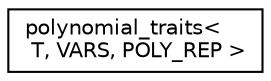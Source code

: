 digraph G
{
  edge [fontname="Helvetica",fontsize="10",labelfontname="Helvetica",labelfontsize="10"];
  node [fontname="Helvetica",fontsize="10",shape=record];
  rankdir="LR";
  Node1 [label="polynomial_traits\<\l T, VARS, POLY_REP \>",height=0.2,width=0.4,color="black", fillcolor="white", style="filled",URL="$structpolynomial__traits.html"];
}

